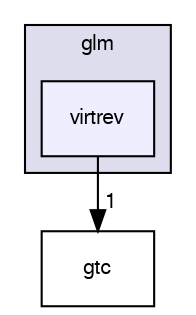 digraph "glm/virtrev" {
  compound=true
  node [ fontsize="10", fontname="FreeSans"];
  edge [ labelfontsize="10", labelfontname="FreeSans"];
  subgraph clusterdir_a18149d1b32e3efeacb0e34a962af4d3 {
    graph [ bgcolor="#ddddee", pencolor="black", label="glm" fontname="FreeSans", fontsize="10", URL="dir_a18149d1b32e3efeacb0e34a962af4d3.html"]
  dir_dbff2fba25b70c366e00046bbdc9aaf4 [shape=box, label="virtrev", style="filled", fillcolor="#eeeeff", pencolor="black", URL="dir_dbff2fba25b70c366e00046bbdc9aaf4.html"];
  }
  dir_5421a8671ffa3cebe0a38abc7d91e881 [shape=box label="gtc" URL="dir_5421a8671ffa3cebe0a38abc7d91e881.html"];
  dir_dbff2fba25b70c366e00046bbdc9aaf4->dir_5421a8671ffa3cebe0a38abc7d91e881 [headlabel="1", labeldistance=1.5 headhref="dir_000008_000006.html"];
}
